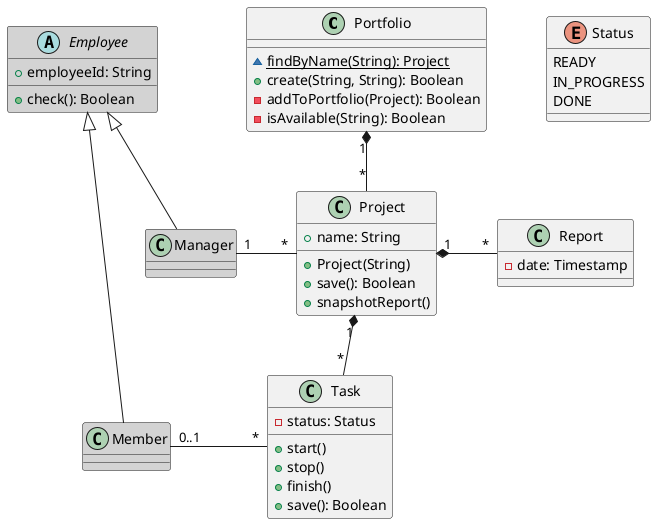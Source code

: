@startuml

skinparam nodesep 60
skinparam ranksep 60

skinparam class {
  backgroundColor<<external>> #D3D3D3
}
hide stereotypes

class Portfolio {
  ~ {static} findByName(String): Project
  + create(String, String): Boolean
  - addToPortfolio(Project): Boolean
  - isAvailable(String): Boolean
}

class Project {
  + name: String
  + Project(String)
  + save(): Boolean
  + snapshotReport()
}

class Task {
  - status: Status
  + start()
  + stop()
  + finish()
  + save(): Boolean
}

enum Status {
  READY
  IN_PROGRESS
  DONE
}

class Manager <<external>>
class Member <<external>>
abstract class Employee <<external>> {
  + employeeId: String
  + check(): Boolean
}
Employee <|-- Manager
Employee <|-- Member

class Report {
  - date: Timestamp
}


Project "1" *- "*" Report

Portfolio "1" *-- "*" Project
Project "1" *-- "*" Task
Member "0..1" - "*" Task
Manager "1" - "*" Project

@enduml
